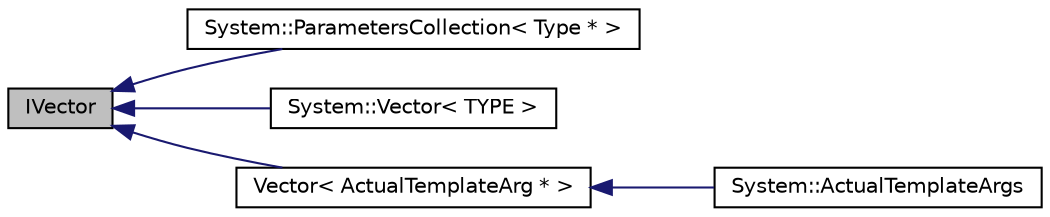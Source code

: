 digraph G
{
  edge [fontname="Helvetica",fontsize="10",labelfontname="Helvetica",labelfontsize="10"];
  node [fontname="Helvetica",fontsize="10",shape=record];
  rankdir="LR";
  Node1 [label="IVector",height=0.2,width=0.4,color="black", fillcolor="grey75", style="filled" fontcolor="black"];
  Node1 -> Node2 [dir="back",color="midnightblue",fontsize="10",style="solid",fontname="Helvetica"];
  Node2 [label="System::ParametersCollection\< Type * \>",height=0.2,width=0.4,color="black", fillcolor="white", style="filled",URL="$class_system_1_1_parameters_collection.html"];
  Node1 -> Node3 [dir="back",color="midnightblue",fontsize="10",style="solid",fontname="Helvetica"];
  Node3 [label="System::Vector\< TYPE \>",height=0.2,width=0.4,color="black", fillcolor="white", style="filled",URL="$class_system_1_1_vector.html"];
  Node1 -> Node4 [dir="back",color="midnightblue",fontsize="10",style="solid",fontname="Helvetica"];
  Node4 [label="Vector\< ActualTemplateArg * \>",height=0.2,width=0.4,color="black", fillcolor="white", style="filled",URL="$class_system_1_1_vector.html"];
  Node4 -> Node5 [dir="back",color="midnightblue",fontsize="10",style="solid",fontname="Helvetica"];
  Node5 [label="System::ActualTemplateArgs",height=0.2,width=0.4,color="black", fillcolor="white", style="filled",URL="$class_system_1_1_actual_template_args.html"];
}
